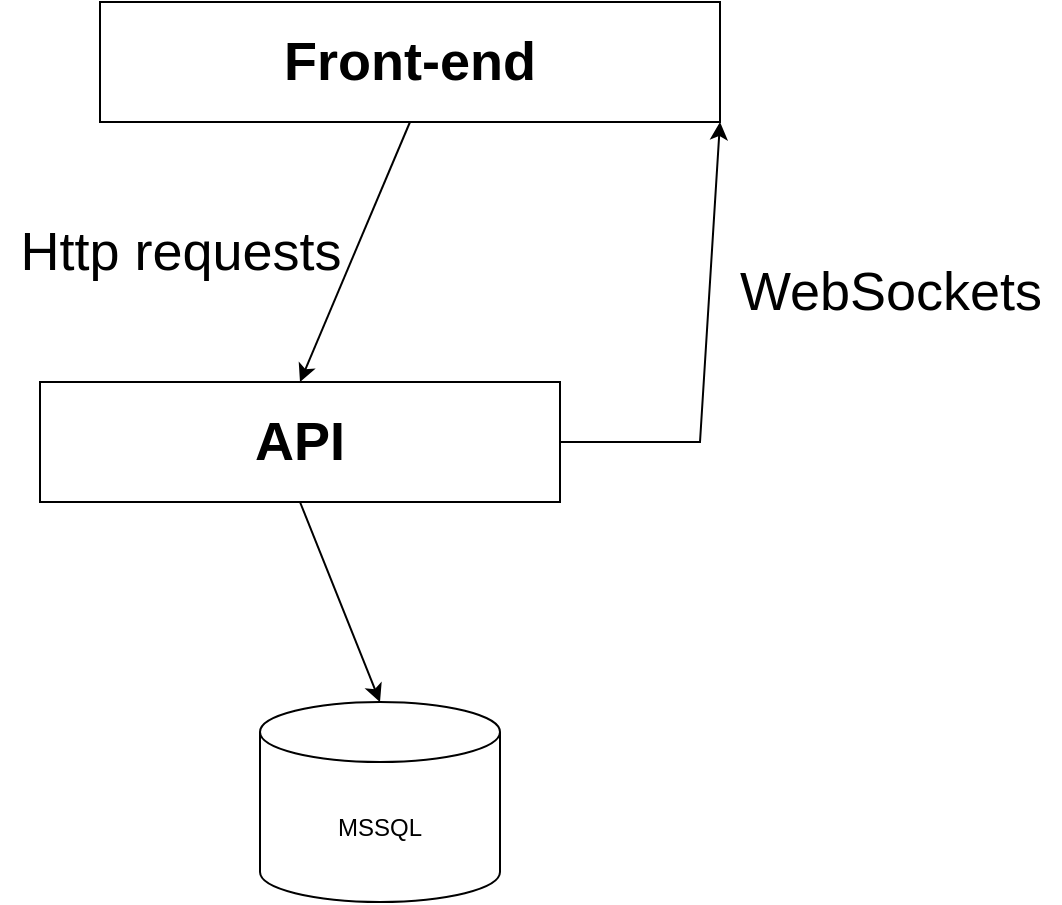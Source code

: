 <mxfile version="20.0.3" type="device"><diagram id="pX1vYUThQEioROC0XBo0" name="Page-1"><mxGraphModel dx="1422" dy="754" grid="1" gridSize="10" guides="1" tooltips="1" connect="1" arrows="1" fold="1" page="1" pageScale="1" pageWidth="850" pageHeight="1100" math="0" shadow="0"><root><mxCell id="0"/><mxCell id="1" parent="0"/><mxCell id="TzLA0hhzOLaKrUB9uuji-1" value="MSSQL" style="shape=cylinder3;whiteSpace=wrap;html=1;boundedLbl=1;backgroundOutline=1;size=15;" parent="1" vertex="1"><mxGeometry x="290" y="410" width="120" height="100" as="geometry"/></mxCell><mxCell id="TzLA0hhzOLaKrUB9uuji-2" value="&lt;b style=&quot;line-height: 1.2;&quot;&gt;&lt;font style=&quot;font-size: 27px;&quot;&gt;Front-end&lt;/font&gt;&lt;/b&gt;" style="rounded=0;whiteSpace=wrap;html=1;" parent="1" vertex="1"><mxGeometry x="210" y="60" width="310" height="60" as="geometry"/></mxCell><mxCell id="TzLA0hhzOLaKrUB9uuji-3" value="&lt;b&gt;API&lt;/b&gt;" style="rounded=0;whiteSpace=wrap;html=1;fontSize=27;" parent="1" vertex="1"><mxGeometry x="180" y="250" width="260" height="60" as="geometry"/></mxCell><mxCell id="TzLA0hhzOLaKrUB9uuji-5" value="Http requests&lt;br&gt;" style="text;html=1;align=center;verticalAlign=middle;resizable=0;points=[];autosize=1;strokeColor=none;fillColor=none;fontSize=27;" parent="1" vertex="1"><mxGeometry x="160" y="160" width="180" height="50" as="geometry"/></mxCell><mxCell id="TzLA0hhzOLaKrUB9uuji-6" value="" style="endArrow=classic;html=1;rounded=0;fontSize=27;exitX=0.5;exitY=1;exitDx=0;exitDy=0;entryX=0.5;entryY=0;entryDx=0;entryDy=0;" parent="1" source="TzLA0hhzOLaKrUB9uuji-2" target="TzLA0hhzOLaKrUB9uuji-3" edge="1"><mxGeometry width="50" height="50" relative="1" as="geometry"><mxPoint x="400" y="380" as="sourcePoint"/><mxPoint x="450" y="330" as="targetPoint"/></mxGeometry></mxCell><mxCell id="TzLA0hhzOLaKrUB9uuji-7" value="" style="endArrow=classic;html=1;rounded=0;fontSize=27;exitX=0.5;exitY=1;exitDx=0;exitDy=0;entryX=0.5;entryY=0;entryDx=0;entryDy=0;entryPerimeter=0;" parent="1" source="TzLA0hhzOLaKrUB9uuji-3" target="TzLA0hhzOLaKrUB9uuji-1" edge="1"><mxGeometry width="50" height="50" relative="1" as="geometry"><mxPoint x="400" y="380" as="sourcePoint"/><mxPoint x="450" y="330" as="targetPoint"/></mxGeometry></mxCell><mxCell id="TzLA0hhzOLaKrUB9uuji-8" value="" style="endArrow=classic;html=1;rounded=0;fontSize=27;exitX=1;exitY=0.5;exitDx=0;exitDy=0;entryX=1;entryY=1;entryDx=0;entryDy=0;" parent="1" source="TzLA0hhzOLaKrUB9uuji-3" target="TzLA0hhzOLaKrUB9uuji-2" edge="1"><mxGeometry width="50" height="50" relative="1" as="geometry"><mxPoint x="450" y="280" as="sourcePoint"/><mxPoint x="500" y="230" as="targetPoint"/><Array as="points"><mxPoint x="510" y="280"/></Array></mxGeometry></mxCell><mxCell id="TzLA0hhzOLaKrUB9uuji-9" value="WebSockets&lt;br&gt;" style="text;html=1;align=center;verticalAlign=middle;resizable=0;points=[];autosize=1;strokeColor=none;fillColor=none;fontSize=27;" parent="1" vertex="1"><mxGeometry x="520" y="180" width="170" height="50" as="geometry"/></mxCell></root></mxGraphModel></diagram></mxfile>